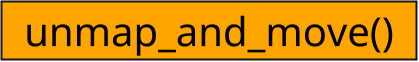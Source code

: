 @startuml
scale 1/5

skinparam Component {
    Style rectangle
    FontSize 200
    BorderThickness 10
    BackgroundColor Orange
}

[  unmap_and_move()  ]
@enduml

